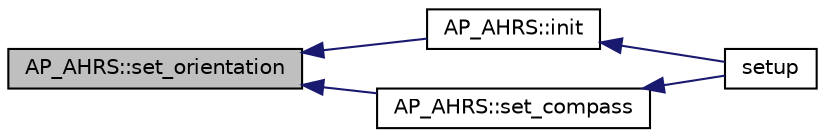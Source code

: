 digraph "AP_AHRS::set_orientation"
{
 // INTERACTIVE_SVG=YES
  edge [fontname="Helvetica",fontsize="10",labelfontname="Helvetica",labelfontsize="10"];
  node [fontname="Helvetica",fontsize="10",shape=record];
  rankdir="LR";
  Node1 [label="AP_AHRS::set_orientation",height=0.2,width=0.4,color="black", fillcolor="grey75", style="filled", fontcolor="black"];
  Node1 -> Node2 [dir="back",color="midnightblue",fontsize="10",style="solid",fontname="Helvetica"];
  Node2 [label="AP_AHRS::init",height=0.2,width=0.4,color="black", fillcolor="white", style="filled",URL="$classAP__AHRS.html#a1c1615be1a6d7e70eba56724b52f917a"];
  Node2 -> Node3 [dir="back",color="midnightblue",fontsize="10",style="solid",fontname="Helvetica"];
  Node3 [label="setup",height=0.2,width=0.4,color="black", fillcolor="white", style="filled",URL="$AHRS__Test_8cpp.html#a4fc01d736fe50cf5b977f755b675f11d"];
  Node1 -> Node4 [dir="back",color="midnightblue",fontsize="10",style="solid",fontname="Helvetica"];
  Node4 [label="AP_AHRS::set_compass",height=0.2,width=0.4,color="black", fillcolor="white", style="filled",URL="$classAP__AHRS.html#a6902570304ec8a9d38c57e5b053e6d0a"];
  Node4 -> Node3 [dir="back",color="midnightblue",fontsize="10",style="solid",fontname="Helvetica"];
}
